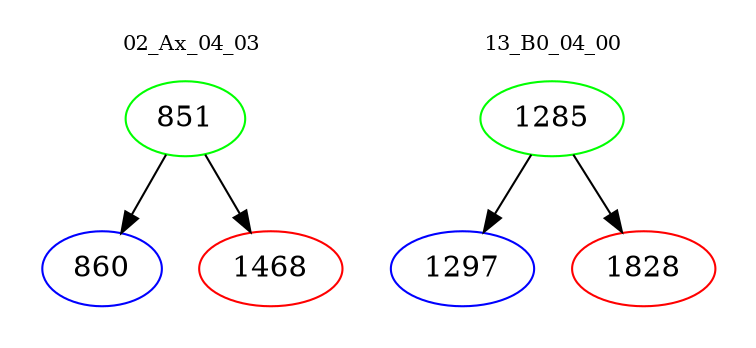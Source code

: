 digraph{
subgraph cluster_0 {
color = white
label = "02_Ax_04_03";
fontsize=10;
T0_851 [label="851", color="green"]
T0_851 -> T0_860 [color="black"]
T0_860 [label="860", color="blue"]
T0_851 -> T0_1468 [color="black"]
T0_1468 [label="1468", color="red"]
}
subgraph cluster_1 {
color = white
label = "13_B0_04_00";
fontsize=10;
T1_1285 [label="1285", color="green"]
T1_1285 -> T1_1297 [color="black"]
T1_1297 [label="1297", color="blue"]
T1_1285 -> T1_1828 [color="black"]
T1_1828 [label="1828", color="red"]
}
}
